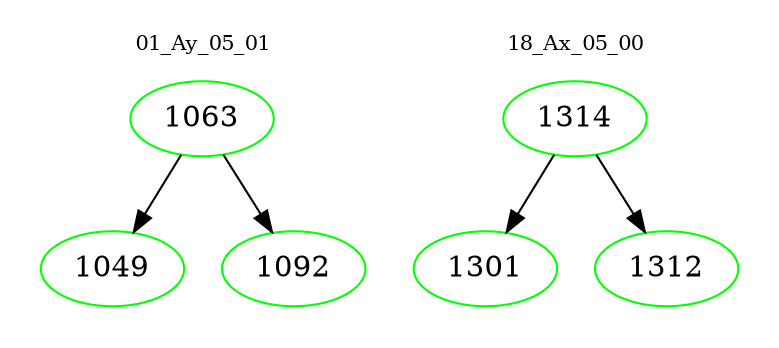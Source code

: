 digraph{
subgraph cluster_0 {
color = white
label = "01_Ay_05_01";
fontsize=10;
T0_1063 [label="1063", color="green"]
T0_1063 -> T0_1049 [color="black"]
T0_1049 [label="1049", color="green"]
T0_1063 -> T0_1092 [color="black"]
T0_1092 [label="1092", color="green"]
}
subgraph cluster_1 {
color = white
label = "18_Ax_05_00";
fontsize=10;
T1_1314 [label="1314", color="green"]
T1_1314 -> T1_1301 [color="black"]
T1_1301 [label="1301", color="green"]
T1_1314 -> T1_1312 [color="black"]
T1_1312 [label="1312", color="green"]
}
}
